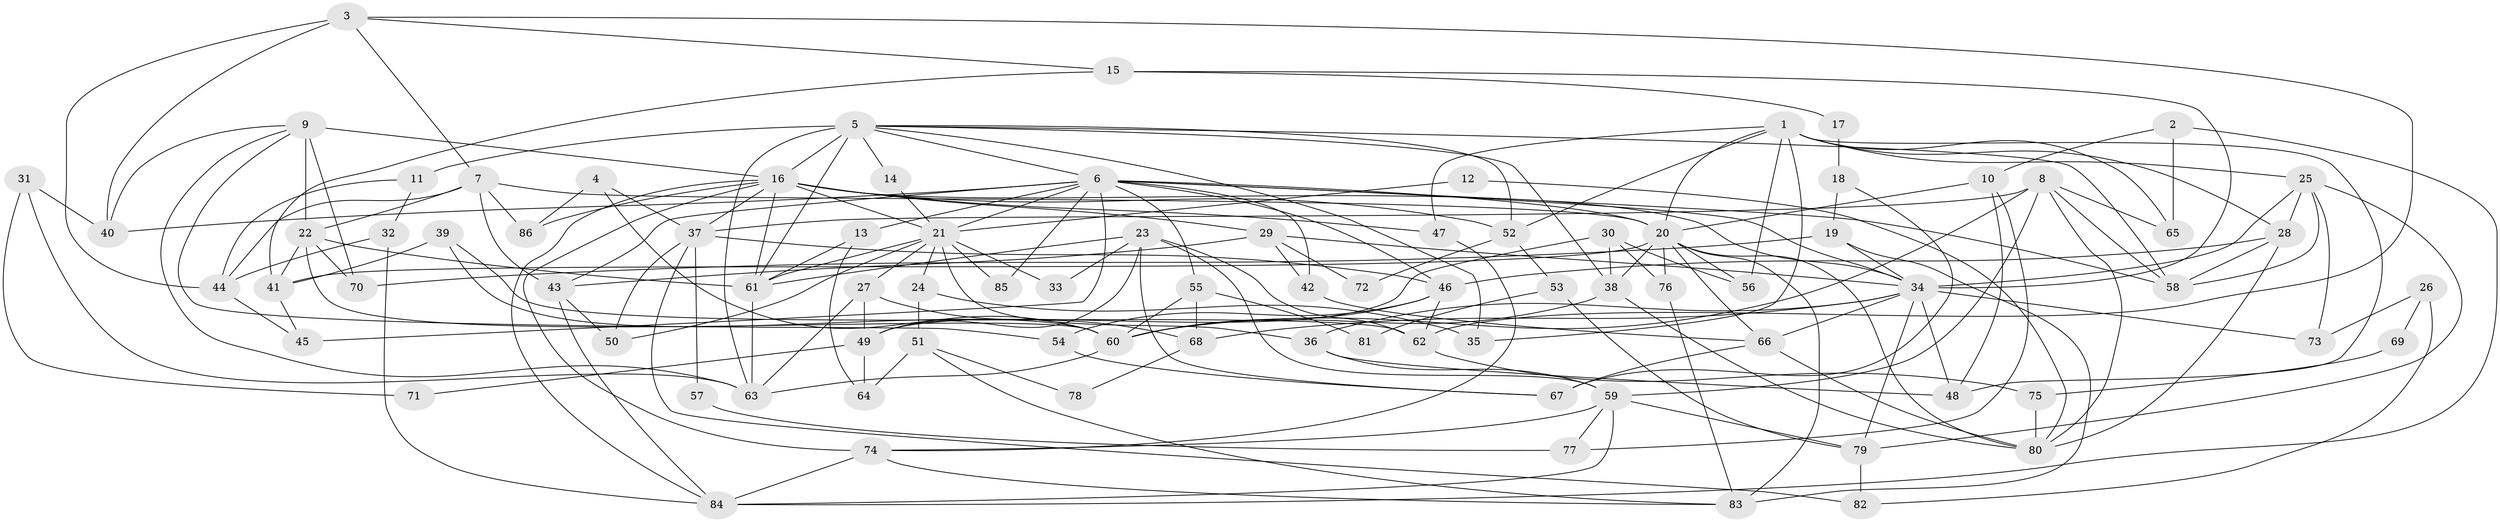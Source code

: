 // original degree distribution, {7: 0.04918032786885246, 3: 0.3360655737704918, 5: 0.18032786885245902, 6: 0.09836065573770492, 4: 0.21311475409836064, 2: 0.11475409836065574, 9: 0.00819672131147541}
// Generated by graph-tools (version 1.1) at 2025/51/03/04/25 22:51:06]
// undirected, 86 vertices, 197 edges
graph export_dot {
  node [color=gray90,style=filled];
  1;
  2;
  3;
  4;
  5;
  6;
  7;
  8;
  9;
  10;
  11;
  12;
  13;
  14;
  15;
  16;
  17;
  18;
  19;
  20;
  21;
  22;
  23;
  24;
  25;
  26;
  27;
  28;
  29;
  30;
  31;
  32;
  33;
  34;
  35;
  36;
  37;
  38;
  39;
  40;
  41;
  42;
  43;
  44;
  45;
  46;
  47;
  48;
  49;
  50;
  51;
  52;
  53;
  54;
  55;
  56;
  57;
  58;
  59;
  60;
  61;
  62;
  63;
  64;
  65;
  66;
  67;
  68;
  69;
  70;
  71;
  72;
  73;
  74;
  75;
  76;
  77;
  78;
  79;
  80;
  81;
  82;
  83;
  84;
  85;
  86;
  1 -- 20 [weight=1.0];
  1 -- 25 [weight=1.0];
  1 -- 28 [weight=1.0];
  1 -- 35 [weight=1.0];
  1 -- 47 [weight=1.0];
  1 -- 48 [weight=1.0];
  1 -- 52 [weight=1.0];
  1 -- 56 [weight=1.0];
  1 -- 65 [weight=1.0];
  2 -- 10 [weight=1.0];
  2 -- 65 [weight=1.0];
  2 -- 84 [weight=1.0];
  3 -- 7 [weight=1.0];
  3 -- 15 [weight=1.0];
  3 -- 40 [weight=1.0];
  3 -- 44 [weight=1.0];
  3 -- 62 [weight=1.0];
  4 -- 37 [weight=1.0];
  4 -- 60 [weight=1.0];
  4 -- 86 [weight=1.0];
  5 -- 6 [weight=1.0];
  5 -- 11 [weight=1.0];
  5 -- 14 [weight=1.0];
  5 -- 16 [weight=1.0];
  5 -- 35 [weight=1.0];
  5 -- 38 [weight=1.0];
  5 -- 52 [weight=1.0];
  5 -- 58 [weight=1.0];
  5 -- 61 [weight=3.0];
  5 -- 63 [weight=1.0];
  6 -- 13 [weight=1.0];
  6 -- 20 [weight=1.0];
  6 -- 21 [weight=1.0];
  6 -- 34 [weight=1.0];
  6 -- 40 [weight=1.0];
  6 -- 42 [weight=1.0];
  6 -- 43 [weight=1.0];
  6 -- 45 [weight=2.0];
  6 -- 46 [weight=1.0];
  6 -- 55 [weight=1.0];
  6 -- 58 [weight=1.0];
  6 -- 85 [weight=1.0];
  7 -- 20 [weight=1.0];
  7 -- 22 [weight=1.0];
  7 -- 43 [weight=1.0];
  7 -- 44 [weight=1.0];
  7 -- 86 [weight=1.0];
  8 -- 37 [weight=1.0];
  8 -- 58 [weight=1.0];
  8 -- 59 [weight=1.0];
  8 -- 60 [weight=2.0];
  8 -- 65 [weight=1.0];
  8 -- 80 [weight=1.0];
  9 -- 16 [weight=1.0];
  9 -- 22 [weight=2.0];
  9 -- 40 [weight=1.0];
  9 -- 54 [weight=1.0];
  9 -- 63 [weight=1.0];
  9 -- 70 [weight=1.0];
  10 -- 20 [weight=1.0];
  10 -- 48 [weight=1.0];
  10 -- 77 [weight=1.0];
  11 -- 32 [weight=1.0];
  11 -- 44 [weight=1.0];
  12 -- 21 [weight=1.0];
  12 -- 80 [weight=1.0];
  13 -- 61 [weight=1.0];
  13 -- 64 [weight=1.0];
  14 -- 21 [weight=1.0];
  15 -- 17 [weight=1.0];
  15 -- 34 [weight=1.0];
  15 -- 41 [weight=1.0];
  16 -- 21 [weight=1.0];
  16 -- 29 [weight=1.0];
  16 -- 34 [weight=1.0];
  16 -- 37 [weight=1.0];
  16 -- 47 [weight=1.0];
  16 -- 52 [weight=1.0];
  16 -- 61 [weight=1.0];
  16 -- 74 [weight=1.0];
  16 -- 84 [weight=1.0];
  16 -- 86 [weight=1.0];
  17 -- 18 [weight=1.0];
  18 -- 19 [weight=1.0];
  18 -- 67 [weight=1.0];
  19 -- 34 [weight=1.0];
  19 -- 70 [weight=1.0];
  19 -- 83 [weight=1.0];
  20 -- 38 [weight=1.0];
  20 -- 41 [weight=1.0];
  20 -- 56 [weight=1.0];
  20 -- 66 [weight=1.0];
  20 -- 76 [weight=1.0];
  20 -- 80 [weight=1.0];
  20 -- 83 [weight=2.0];
  21 -- 24 [weight=1.0];
  21 -- 27 [weight=1.0];
  21 -- 33 [weight=1.0];
  21 -- 36 [weight=1.0];
  21 -- 50 [weight=1.0];
  21 -- 61 [weight=1.0];
  21 -- 85 [weight=2.0];
  22 -- 41 [weight=1.0];
  22 -- 60 [weight=2.0];
  22 -- 61 [weight=1.0];
  22 -- 70 [weight=1.0];
  23 -- 33 [weight=1.0];
  23 -- 49 [weight=1.0];
  23 -- 59 [weight=1.0];
  23 -- 61 [weight=1.0];
  23 -- 62 [weight=1.0];
  23 -- 67 [weight=1.0];
  24 -- 35 [weight=1.0];
  24 -- 51 [weight=1.0];
  25 -- 28 [weight=1.0];
  25 -- 34 [weight=1.0];
  25 -- 58 [weight=1.0];
  25 -- 73 [weight=1.0];
  25 -- 79 [weight=1.0];
  26 -- 69 [weight=1.0];
  26 -- 73 [weight=1.0];
  26 -- 82 [weight=1.0];
  27 -- 49 [weight=1.0];
  27 -- 63 [weight=1.0];
  27 -- 68 [weight=1.0];
  28 -- 46 [weight=1.0];
  28 -- 58 [weight=1.0];
  28 -- 80 [weight=1.0];
  29 -- 34 [weight=1.0];
  29 -- 42 [weight=1.0];
  29 -- 43 [weight=1.0];
  29 -- 72 [weight=1.0];
  30 -- 38 [weight=1.0];
  30 -- 49 [weight=1.0];
  30 -- 56 [weight=1.0];
  30 -- 76 [weight=1.0];
  31 -- 40 [weight=1.0];
  31 -- 63 [weight=1.0];
  31 -- 71 [weight=1.0];
  32 -- 44 [weight=1.0];
  32 -- 84 [weight=1.0];
  34 -- 36 [weight=2.0];
  34 -- 48 [weight=1.0];
  34 -- 66 [weight=1.0];
  34 -- 68 [weight=1.0];
  34 -- 73 [weight=1.0];
  34 -- 79 [weight=1.0];
  36 -- 48 [weight=1.0];
  36 -- 59 [weight=1.0];
  37 -- 46 [weight=1.0];
  37 -- 50 [weight=1.0];
  37 -- 57 [weight=1.0];
  37 -- 82 [weight=1.0];
  38 -- 60 [weight=1.0];
  38 -- 80 [weight=1.0];
  39 -- 41 [weight=1.0];
  39 -- 60 [weight=1.0];
  39 -- 62 [weight=1.0];
  41 -- 45 [weight=1.0];
  42 -- 66 [weight=1.0];
  43 -- 50 [weight=1.0];
  43 -- 84 [weight=1.0];
  44 -- 45 [weight=1.0];
  46 -- 54 [weight=1.0];
  46 -- 60 [weight=1.0];
  46 -- 62 [weight=1.0];
  47 -- 74 [weight=1.0];
  49 -- 64 [weight=1.0];
  49 -- 71 [weight=1.0];
  51 -- 64 [weight=1.0];
  51 -- 78 [weight=1.0];
  51 -- 83 [weight=1.0];
  52 -- 53 [weight=1.0];
  52 -- 72 [weight=1.0];
  53 -- 79 [weight=1.0];
  53 -- 81 [weight=1.0];
  54 -- 67 [weight=1.0];
  55 -- 60 [weight=1.0];
  55 -- 68 [weight=1.0];
  55 -- 81 [weight=1.0];
  57 -- 77 [weight=1.0];
  59 -- 74 [weight=1.0];
  59 -- 77 [weight=1.0];
  59 -- 79 [weight=1.0];
  59 -- 84 [weight=1.0];
  60 -- 63 [weight=1.0];
  61 -- 63 [weight=1.0];
  62 -- 75 [weight=1.0];
  66 -- 67 [weight=1.0];
  66 -- 80 [weight=1.0];
  68 -- 78 [weight=1.0];
  69 -- 75 [weight=1.0];
  74 -- 83 [weight=1.0];
  74 -- 84 [weight=1.0];
  75 -- 80 [weight=1.0];
  76 -- 83 [weight=1.0];
  79 -- 82 [weight=1.0];
}
